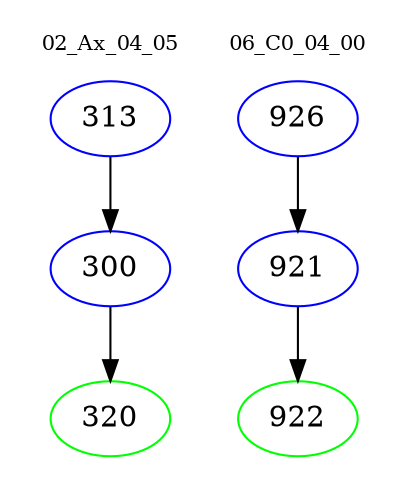 digraph{
subgraph cluster_0 {
color = white
label = "02_Ax_04_05";
fontsize=10;
T0_313 [label="313", color="blue"]
T0_313 -> T0_300 [color="black"]
T0_300 [label="300", color="blue"]
T0_300 -> T0_320 [color="black"]
T0_320 [label="320", color="green"]
}
subgraph cluster_1 {
color = white
label = "06_C0_04_00";
fontsize=10;
T1_926 [label="926", color="blue"]
T1_926 -> T1_921 [color="black"]
T1_921 [label="921", color="blue"]
T1_921 -> T1_922 [color="black"]
T1_922 [label="922", color="green"]
}
}
